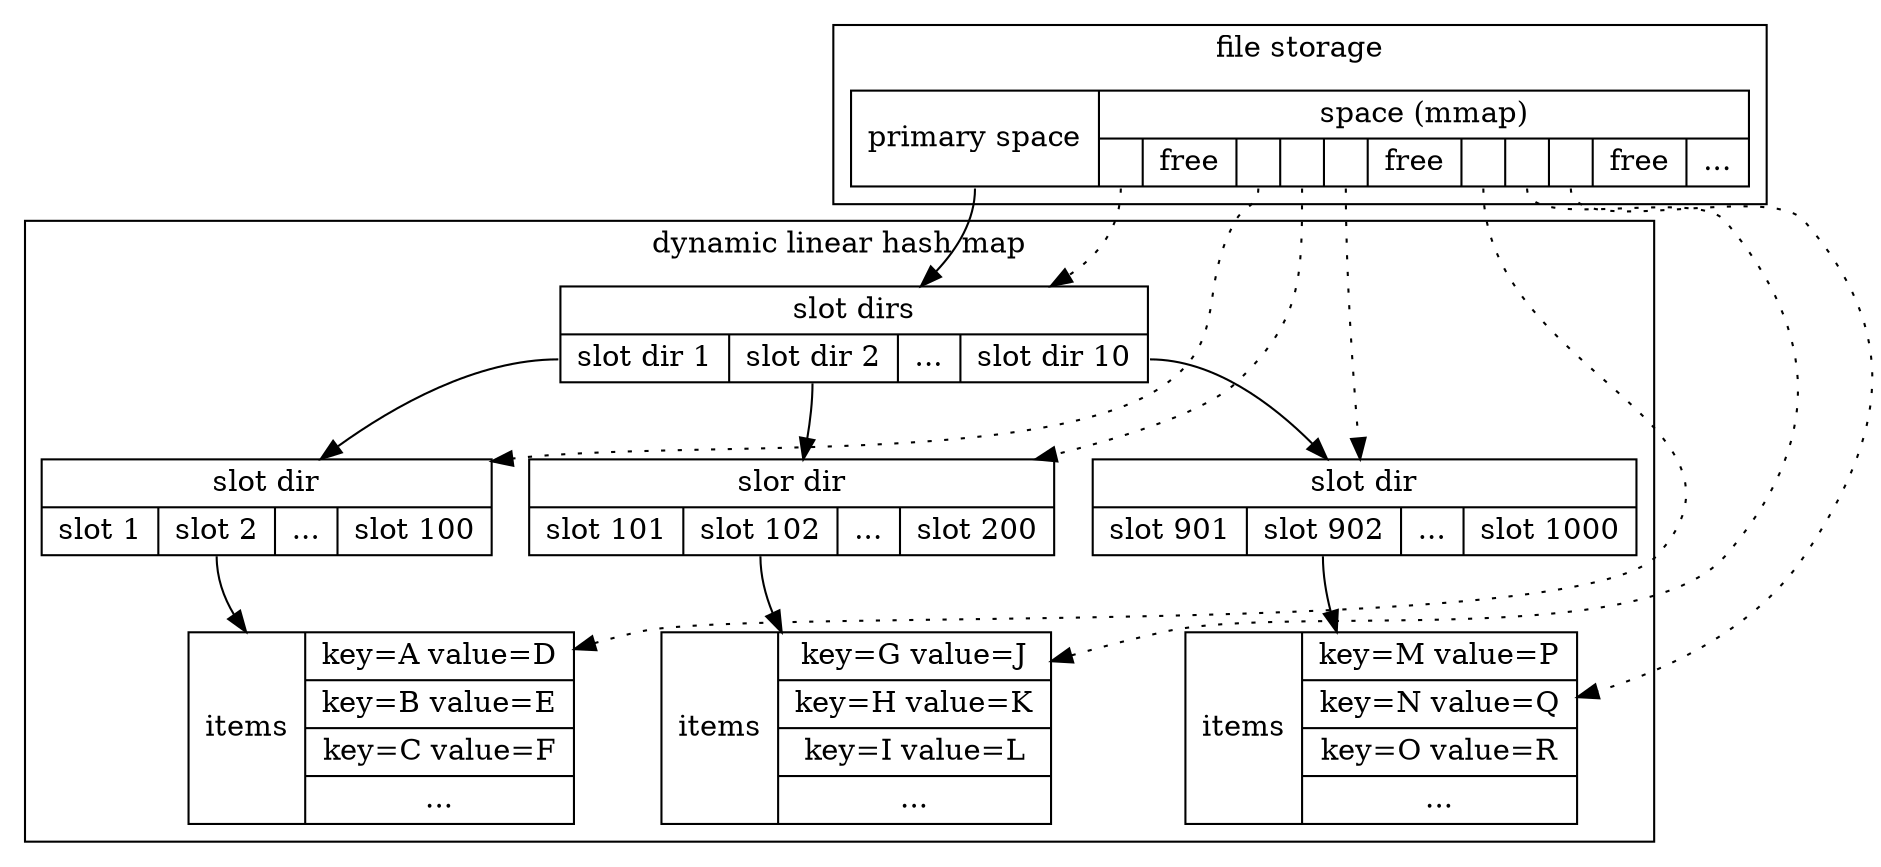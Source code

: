 digraph G {
  node [shape=record];

  subgraph cluster1 {
    label = "file storage"

    file_storage [label = "<p1>primary space|{space (mmap)|{<p2>|free|<p3>|<p4>|<p5>|free|<p6>|<p7>|<p8>|free|...}}"]
  }

  subgraph cluster2 {
    label = "dynamic linear hash map"

    slot_dirs [label = "{slot dirs|{<p1>slot dir 1|<p2>slot dir 2|...|<p3>slot dir 10}}"]
    slot_dir1 [label = "{slot dir|{<p1>slot 1|<p2>slot 2|...|<p3>slot 100}}"]
    slot_dir2 [label = "{slor dir|{<p1>slot 101|<p2>slot 102|...|<p3>slot 200}}"]
    slot_dir3 [label = "{slot dir|{<p1>slot 901|<p2>slot 902|...|<p3>slot 1000}}"]
    items1 [label = "items|{key=A value=D|key=B value=E|key=C value=F|...}"]
    items2 [label = "items|{key=G value=J|key=H value=K|key=I value=L|...}"]
    items3 [label = "items|{key=M value=P|key=N value=Q|key=O value=R|...}"]

    slot_dirs:p1 -> slot_dir1
    slot_dirs:p2 -> slot_dir2
    slot_dirs:p3 -> slot_dir3
    slot_dir1:p2 -> items1
    slot_dir2:p2 -> items2
    slot_dir3:p2 -> items3
  }

  file_storage:p1 -> slot_dirs
  file_storage:p2 -> slot_dirs [style=dotted]
  file_storage:p3 -> slot_dir1 [style=dotted]
  file_storage:p4 -> slot_dir2 [style=dotted]
  file_storage:p5 -> slot_dir3 [style=dotted]
  file_storage:p6 -> items1 [style=dotted]
  file_storage:p7 -> items2 [style=dotted]
  file_storage:p8 -> items3 [style=dotted]
}
